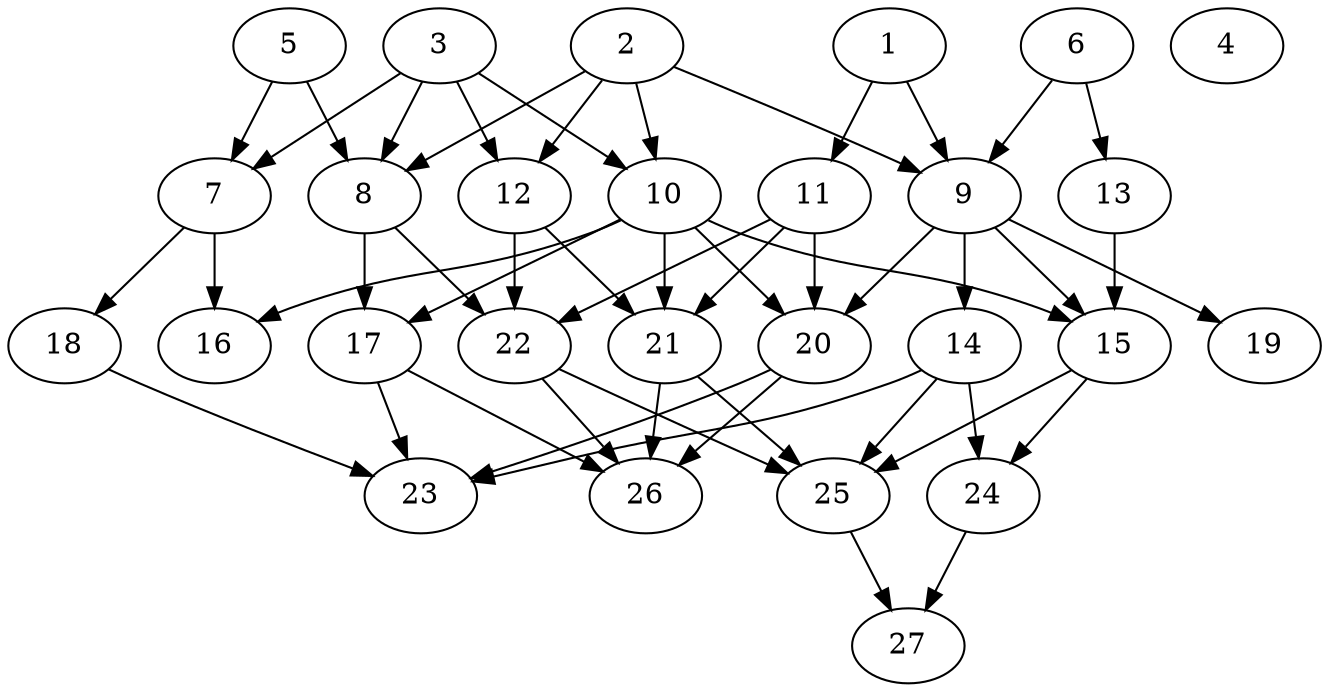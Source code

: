 // DAG (tier=2-normal, mode=compute, n=27, ccr=0.356, fat=0.627, density=0.464, regular=0.545, jump=0.108, mindata=524288, maxdata=8388608)
// DAG automatically generated by daggen at Sun Aug 24 16:33:33 2025
// /home/ermia/Project/Environments/daggen/bin/daggen --dot --ccr 0.356 --fat 0.627 --regular 0.545 --density 0.464 --jump 0.108 --mindata 524288 --maxdata 8388608 -n 27 
digraph G {
  1 [size="6765510248263319552", alpha="0.07", expect_size="3382755124131659776"]
  1 -> 9 [size ="28616972828672"]
  1 -> 11 [size ="28616972828672"]
  2 [size="198744830356358168576", alpha="0.17", expect_size="99372415178179084288"]
  2 -> 8 [size ="272450252177408"]
  2 -> 9 [size ="272450252177408"]
  2 -> 10 [size ="272450252177408"]
  2 -> 12 [size ="272450252177408"]
  3 [size="803470318691790336", alpha="0.09", expect_size="401735159345895168"]
  3 -> 7 [size ="296079954280448"]
  3 -> 8 [size ="296079954280448"]
  3 -> 10 [size ="296079954280448"]
  3 -> 12 [size ="296079954280448"]
  4 [size="707631922013755", alpha="0.17", expect_size="353815961006877"]
  5 [size="88565763598134018048", alpha="0.09", expect_size="44282881799067009024"]
  5 -> 7 [size ="158952453046272"]
  5 -> 8 [size ="158952453046272"]
  6 [size="137874319408627712000", alpha="0.00", expect_size="68937159704313856000"]
  6 -> 9 [size ="213507060531200"]
  6 -> 13 [size ="213507060531200"]
  7 [size="521507430537452416", alpha="0.05", expect_size="260753715268726208"]
  7 -> 16 [size ="234747645132800"]
  7 -> 18 [size ="234747645132800"]
  8 [size="11235642775665912", alpha="0.18", expect_size="5617821387832956"]
  8 -> 17 [size ="299578800734208"]
  8 -> 22 [size ="299578800734208"]
  9 [size="77635019558988283904", alpha="0.03", expect_size="38817509779494141952"]
  9 -> 14 [size ="145588955906048"]
  9 -> 15 [size ="145588955906048"]
  9 -> 19 [size ="145588955906048"]
  9 -> 20 [size ="145588955906048"]
  10 [size="828881389649346", alpha="0.16", expect_size="414440694824673"]
  10 -> 15 [size ="15242973151232"]
  10 -> 16 [size ="15242973151232"]
  10 -> 17 [size ="15242973151232"]
  10 -> 20 [size ="15242973151232"]
  10 -> 21 [size ="15242973151232"]
  11 [size="967458455651725696", alpha="0.20", expect_size="483729227825862848"]
  11 -> 20 [size ="338462750277632"]
  11 -> 21 [size ="338462750277632"]
  11 -> 22 [size ="338462750277632"]
  12 [size="5082202416229646336", alpha="0.13", expect_size="2541101208114823168"]
  12 -> 21 [size ="23647829884928"]
  12 -> 22 [size ="23647829884928"]
  13 [size="5164368182512713728", alpha="0.15", expect_size="2582184091256356864"]
  13 -> 15 [size ="23902029873152"]
  14 [size="5319430777814464", alpha="0.20", expect_size="2659715388907232"]
  14 -> 23 [size ="90358092398592"]
  14 -> 24 [size ="90358092398592"]
  14 -> 25 [size ="90358092398592"]
  15 [size="180697902475393368064", alpha="0.07", expect_size="90348951237696684032"]
  15 -> 24 [size ="255696859824128"]
  15 -> 25 [size ="255696859824128"]
  16 [size="8848218459841638", alpha="0.03", expect_size="4424109229920819"]
  17 [size="1822617881624553", alpha="0.07", expect_size="911308940812276"]
  17 -> 23 [size ="50311523729408"]
  17 -> 26 [size ="50311523729408"]
  18 [size="30856087708240969728", alpha="0.02", expect_size="15428043854120484864"]
  18 -> 23 [size ="78701660209152"]
  19 [size="2148559561553174", alpha="0.09", expect_size="1074279780776587"]
  20 [size="363330131262667776", alpha="0.12", expect_size="181665065631333888"]
  20 -> 23 [size ="139093052751872"]
  20 -> 26 [size ="139093052751872"]
  21 [size="7268050601793508", alpha="0.09", expect_size="3634025300896754"]
  21 -> 25 [size ="9948226387968"]
  21 -> 26 [size ="9948226387968"]
  22 [size="7288089364763542", alpha="0.15", expect_size="3644044682381771"]
  22 -> 25 [size ="12180468531200"]
  22 -> 26 [size ="12180468531200"]
  23 [size="2772740841165066", alpha="0.19", expect_size="1386370420582533"]
  24 [size="316122563085614", alpha="0.07", expect_size="158061281542807"]
  24 -> 27 [size ="11326667620352"]
  25 [size="650450835116689152", alpha="0.04", expect_size="325225417558344576"]
  25 -> 27 [size ="424419683991552"]
  26 [size="888350446711161856", alpha="0.01", expect_size="444175223355580928"]
  27 [size="92580333836330336", alpha="0.16", expect_size="46290166918165168"]
}